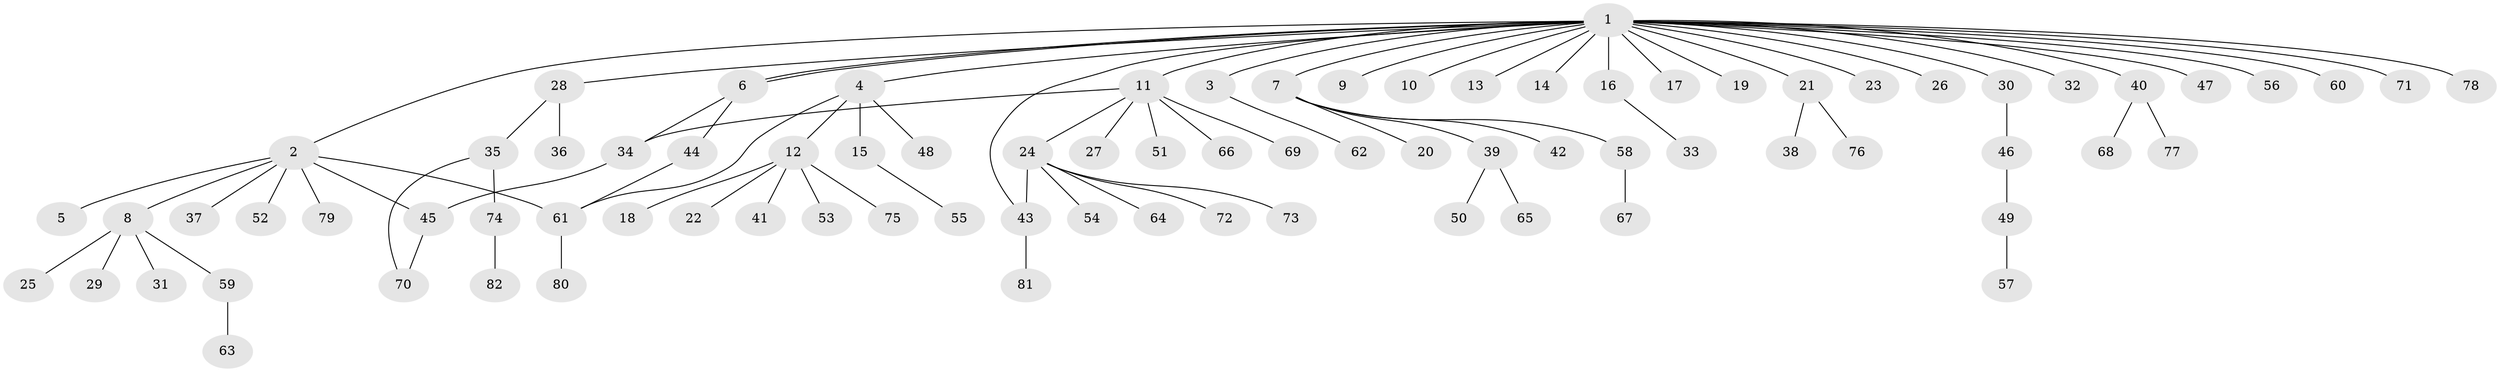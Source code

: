 // Generated by graph-tools (version 1.1) at 2025/25/03/09/25 03:25:56]
// undirected, 82 vertices, 88 edges
graph export_dot {
graph [start="1"]
  node [color=gray90,style=filled];
  1;
  2;
  3;
  4;
  5;
  6;
  7;
  8;
  9;
  10;
  11;
  12;
  13;
  14;
  15;
  16;
  17;
  18;
  19;
  20;
  21;
  22;
  23;
  24;
  25;
  26;
  27;
  28;
  29;
  30;
  31;
  32;
  33;
  34;
  35;
  36;
  37;
  38;
  39;
  40;
  41;
  42;
  43;
  44;
  45;
  46;
  47;
  48;
  49;
  50;
  51;
  52;
  53;
  54;
  55;
  56;
  57;
  58;
  59;
  60;
  61;
  62;
  63;
  64;
  65;
  66;
  67;
  68;
  69;
  70;
  71;
  72;
  73;
  74;
  75;
  76;
  77;
  78;
  79;
  80;
  81;
  82;
  1 -- 2;
  1 -- 3;
  1 -- 4;
  1 -- 6;
  1 -- 6;
  1 -- 7;
  1 -- 9;
  1 -- 10;
  1 -- 11;
  1 -- 13;
  1 -- 14;
  1 -- 16;
  1 -- 17;
  1 -- 19;
  1 -- 21;
  1 -- 23;
  1 -- 26;
  1 -- 28;
  1 -- 30;
  1 -- 32;
  1 -- 40;
  1 -- 43;
  1 -- 47;
  1 -- 56;
  1 -- 60;
  1 -- 71;
  1 -- 78;
  2 -- 5;
  2 -- 8;
  2 -- 37;
  2 -- 45;
  2 -- 52;
  2 -- 61;
  2 -- 79;
  3 -- 62;
  4 -- 12;
  4 -- 15;
  4 -- 48;
  4 -- 61;
  6 -- 34;
  6 -- 44;
  7 -- 20;
  7 -- 39;
  7 -- 42;
  7 -- 58;
  8 -- 25;
  8 -- 29;
  8 -- 31;
  8 -- 59;
  11 -- 24;
  11 -- 27;
  11 -- 34;
  11 -- 51;
  11 -- 66;
  11 -- 69;
  12 -- 18;
  12 -- 22;
  12 -- 41;
  12 -- 53;
  12 -- 75;
  15 -- 55;
  16 -- 33;
  21 -- 38;
  21 -- 76;
  24 -- 43;
  24 -- 54;
  24 -- 64;
  24 -- 72;
  24 -- 73;
  28 -- 35;
  28 -- 36;
  30 -- 46;
  34 -- 45;
  35 -- 70;
  35 -- 74;
  39 -- 50;
  39 -- 65;
  40 -- 68;
  40 -- 77;
  43 -- 81;
  44 -- 61;
  45 -- 70;
  46 -- 49;
  49 -- 57;
  58 -- 67;
  59 -- 63;
  61 -- 80;
  74 -- 82;
}
